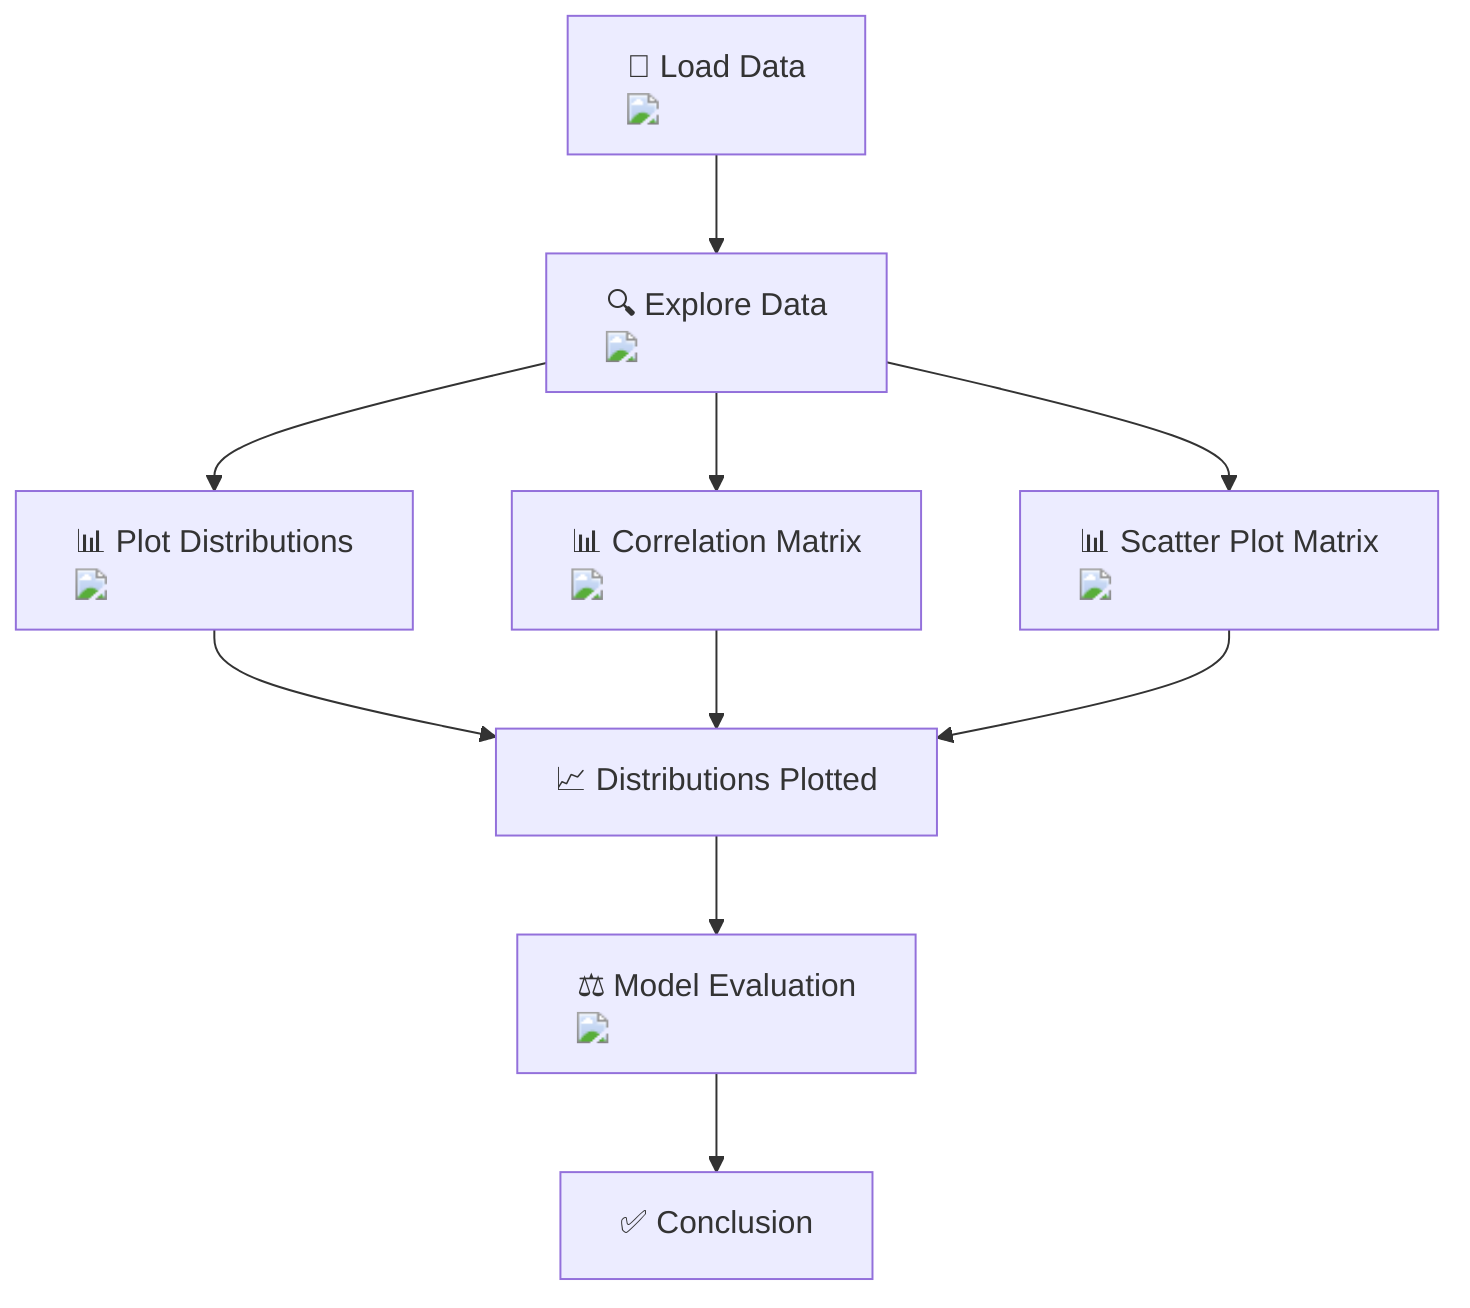 flowchart TD
    A["📂 Load Data <img src='icons/file.svg' />"] --> B["🔍 Explore Data <img src='icons/table.svg' />"]
    B --> C["📊 Plot Distributions <img src='dummy_plots/hist_template.svg' />"]
    B --> D["📊 Correlation Matrix <img src='dummy_plots/scatter_plot_template.svg' />"]
    B --> E["📊 Scatter Plot Matrix <img src='dummy_plots/scatter_plot_template.svg' />"]
    C --> F["📈 Distributions Plotted"]
    D --> F
    E --> F
    F --> G["⚖️ Model Evaluation <img src='icons/brain.svg' />"]
    G --> H["✅ Conclusion"]